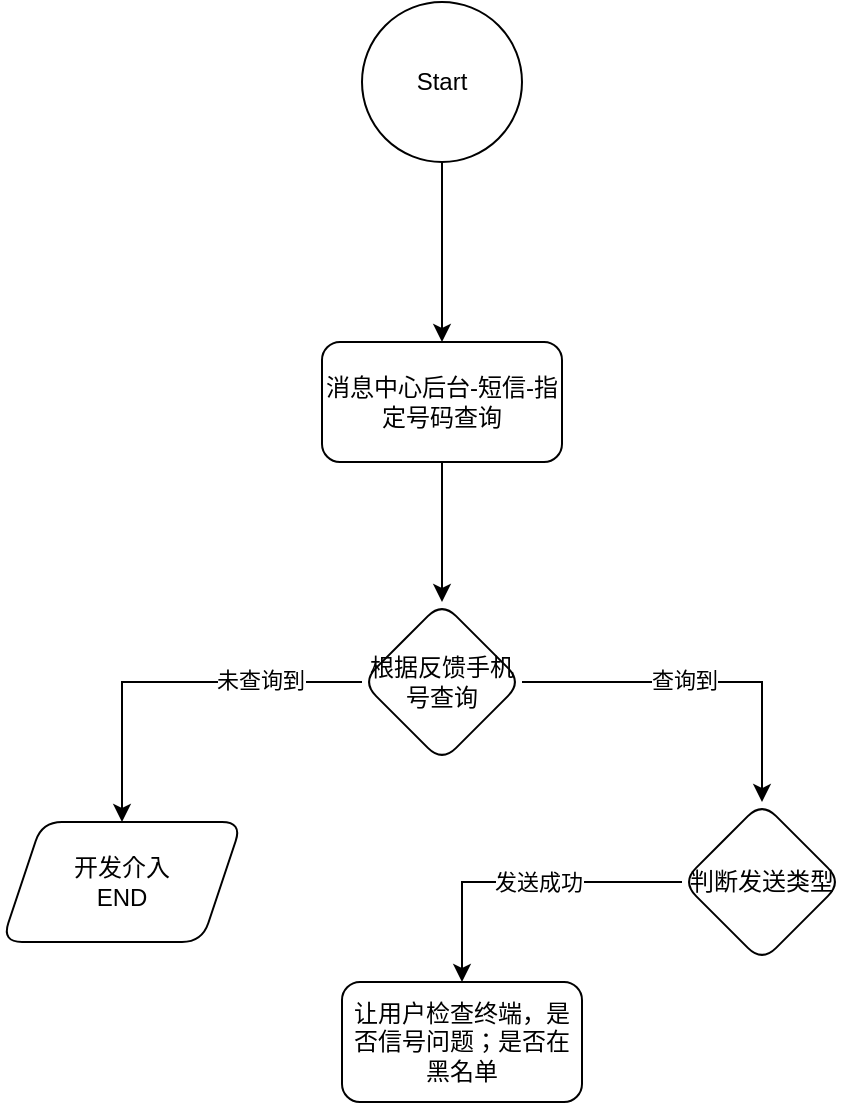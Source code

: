 <mxfile version="21.7.2" type="github">
  <diagram name="第 1 页" id="jROqOUoiwMC_L9ADMDEJ">
    <mxGraphModel dx="875" dy="408" grid="1" gridSize="10" guides="1" tooltips="1" connect="1" arrows="1" fold="1" page="1" pageScale="1" pageWidth="827" pageHeight="1169" math="0" shadow="0">
      <root>
        <mxCell id="0" />
        <mxCell id="1" parent="0" />
        <mxCell id="AEkP96mwi0VHa518bVyS-5" value="" style="edgeStyle=orthogonalEdgeStyle;rounded=0;orthogonalLoop=1;jettySize=auto;html=1;" edge="1" parent="1" source="AEkP96mwi0VHa518bVyS-1" target="AEkP96mwi0VHa518bVyS-4">
          <mxGeometry relative="1" as="geometry" />
        </mxCell>
        <mxCell id="AEkP96mwi0VHa518bVyS-1" value="Start" style="ellipse;whiteSpace=wrap;html=1;aspect=fixed;" vertex="1" parent="1">
          <mxGeometry x="210" y="380" width="80" height="80" as="geometry" />
        </mxCell>
        <mxCell id="AEkP96mwi0VHa518bVyS-7" value="" style="edgeStyle=orthogonalEdgeStyle;rounded=0;orthogonalLoop=1;jettySize=auto;html=1;" edge="1" parent="1" source="AEkP96mwi0VHa518bVyS-4" target="AEkP96mwi0VHa518bVyS-6">
          <mxGeometry relative="1" as="geometry" />
        </mxCell>
        <mxCell id="AEkP96mwi0VHa518bVyS-4" value="消息中心后台-短信-指定号码查询" style="rounded=1;whiteSpace=wrap;html=1;" vertex="1" parent="1">
          <mxGeometry x="190" y="550" width="120" height="60" as="geometry" />
        </mxCell>
        <mxCell id="AEkP96mwi0VHa518bVyS-12" value="" style="edgeStyle=orthogonalEdgeStyle;rounded=0;orthogonalLoop=1;jettySize=auto;html=1;" edge="1" parent="1" source="AEkP96mwi0VHa518bVyS-6" target="AEkP96mwi0VHa518bVyS-11">
          <mxGeometry relative="1" as="geometry" />
        </mxCell>
        <mxCell id="AEkP96mwi0VHa518bVyS-13" value="未查询到" style="edgeLabel;html=1;align=center;verticalAlign=middle;resizable=0;points=[];" vertex="1" connectable="0" parent="AEkP96mwi0VHa518bVyS-12">
          <mxGeometry x="-0.462" y="-1" relative="1" as="geometry">
            <mxPoint as="offset" />
          </mxGeometry>
        </mxCell>
        <mxCell id="AEkP96mwi0VHa518bVyS-18" value="" style="edgeStyle=orthogonalEdgeStyle;rounded=0;orthogonalLoop=1;jettySize=auto;html=1;" edge="1" parent="1" source="AEkP96mwi0VHa518bVyS-6" target="AEkP96mwi0VHa518bVyS-17">
          <mxGeometry relative="1" as="geometry" />
        </mxCell>
        <mxCell id="AEkP96mwi0VHa518bVyS-19" value="查询到" style="edgeLabel;html=1;align=center;verticalAlign=middle;resizable=0;points=[];" vertex="1" connectable="0" parent="AEkP96mwi0VHa518bVyS-18">
          <mxGeometry x="-0.108" y="1" relative="1" as="geometry">
            <mxPoint as="offset" />
          </mxGeometry>
        </mxCell>
        <mxCell id="AEkP96mwi0VHa518bVyS-6" value="根据反馈手机号查询" style="rhombus;whiteSpace=wrap;html=1;rounded=1;" vertex="1" parent="1">
          <mxGeometry x="210" y="680" width="80" height="80" as="geometry" />
        </mxCell>
        <mxCell id="AEkP96mwi0VHa518bVyS-11" value="开发介入&lt;br&gt;END" style="shape=parallelogram;perimeter=parallelogramPerimeter;whiteSpace=wrap;html=1;fixedSize=1;rounded=1;" vertex="1" parent="1">
          <mxGeometry x="30" y="790" width="120" height="60" as="geometry" />
        </mxCell>
        <mxCell id="AEkP96mwi0VHa518bVyS-21" value="" style="edgeStyle=orthogonalEdgeStyle;rounded=0;orthogonalLoop=1;jettySize=auto;html=1;" edge="1" parent="1" source="AEkP96mwi0VHa518bVyS-17" target="AEkP96mwi0VHa518bVyS-20">
          <mxGeometry relative="1" as="geometry" />
        </mxCell>
        <mxCell id="AEkP96mwi0VHa518bVyS-22" value="发送成功" style="edgeLabel;html=1;align=center;verticalAlign=middle;resizable=0;points=[];" vertex="1" connectable="0" parent="AEkP96mwi0VHa518bVyS-21">
          <mxGeometry x="-0.092" relative="1" as="geometry">
            <mxPoint as="offset" />
          </mxGeometry>
        </mxCell>
        <mxCell id="AEkP96mwi0VHa518bVyS-17" value="判断发送类型" style="rhombus;whiteSpace=wrap;html=1;rounded=1;" vertex="1" parent="1">
          <mxGeometry x="370" y="780" width="80" height="80" as="geometry" />
        </mxCell>
        <mxCell id="AEkP96mwi0VHa518bVyS-20" value="让用户检查终端，是否信号问题；是否在黑名单" style="whiteSpace=wrap;html=1;rounded=1;" vertex="1" parent="1">
          <mxGeometry x="200" y="870" width="120" height="60" as="geometry" />
        </mxCell>
      </root>
    </mxGraphModel>
  </diagram>
</mxfile>
